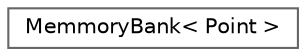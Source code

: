 digraph "Graphical Class Hierarchy"
{
 // LATEX_PDF_SIZE
  bgcolor="transparent";
  edge [fontname=Helvetica,fontsize=10,labelfontname=Helvetica,labelfontsize=10];
  node [fontname=Helvetica,fontsize=10,shape=box,height=0.2,width=0.4];
  rankdir="LR";
  Node0 [id="Node000000",label="MemmoryBank\< Point \>",height=0.2,width=0.4,color="grey40", fillcolor="white", style="filled",URL="$struct_memmory_bank.html",tooltip=" "];
}
